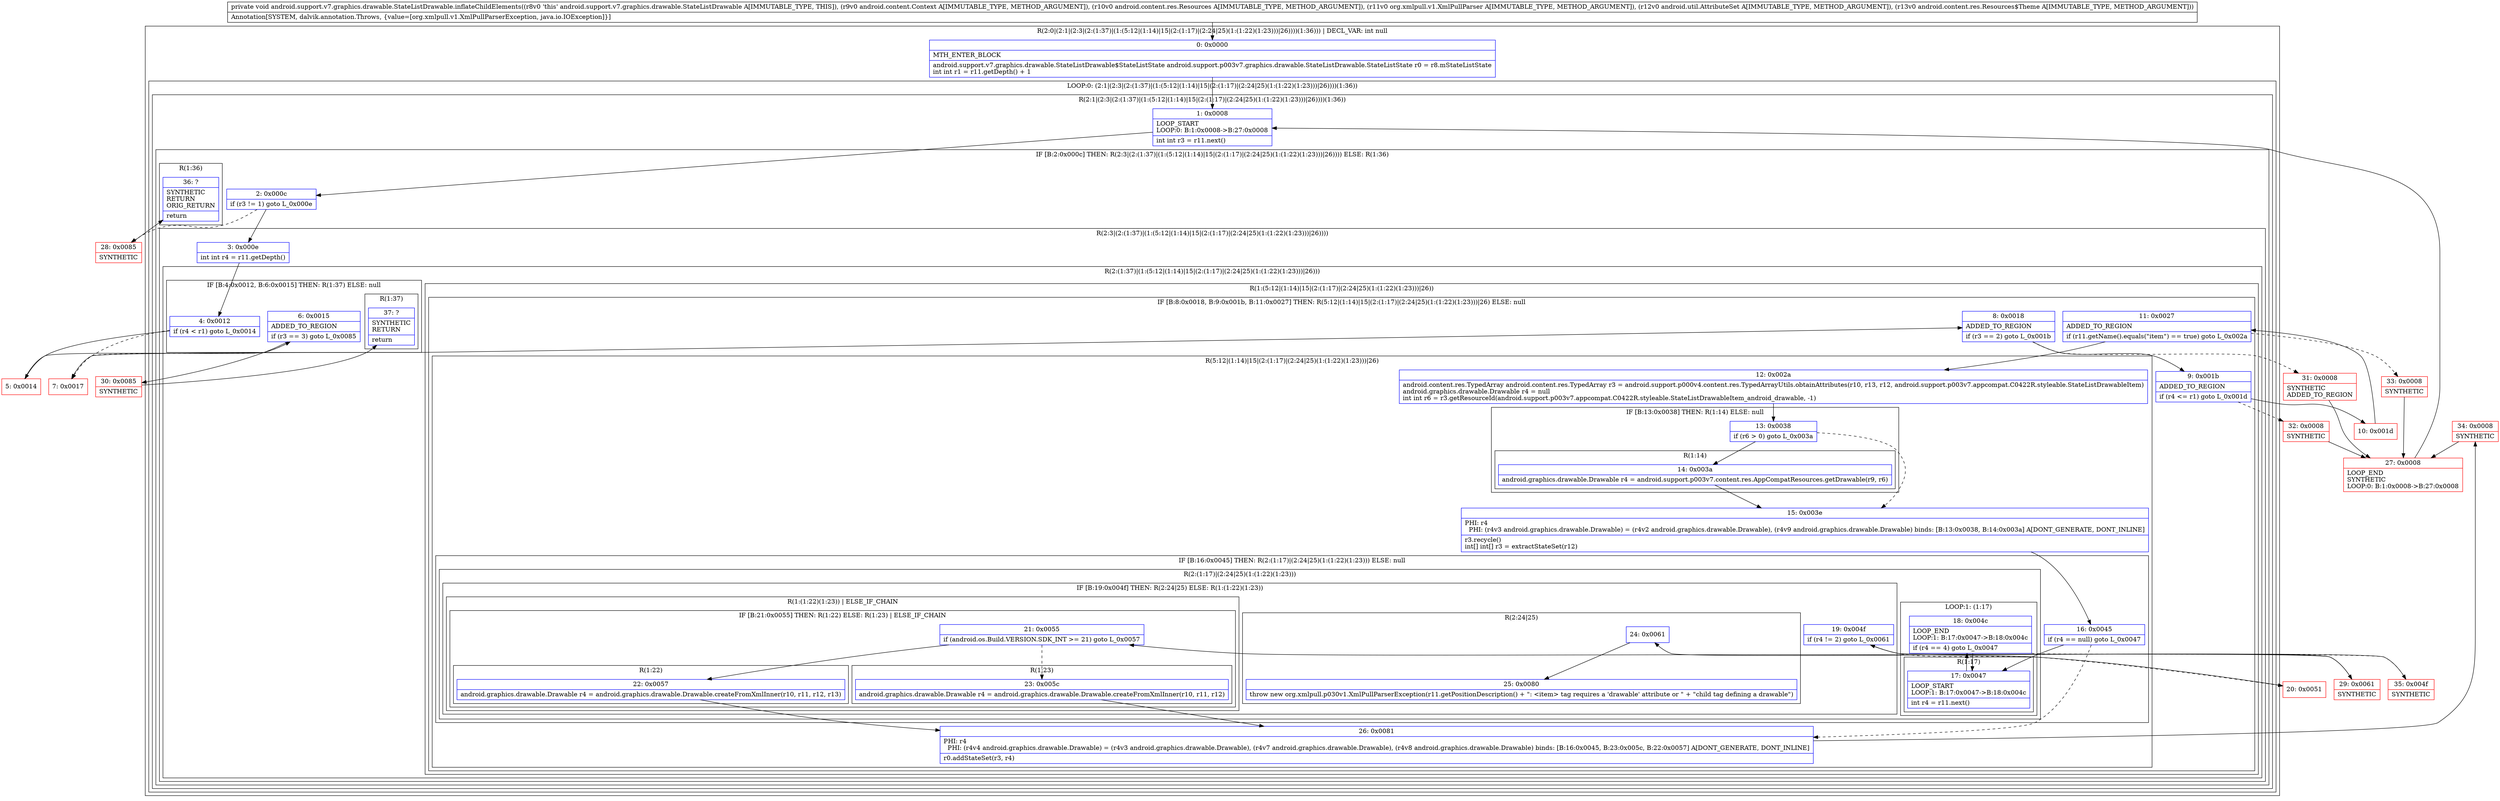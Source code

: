 digraph "CFG forandroid.support.v7.graphics.drawable.StateListDrawable.inflateChildElements(Landroid\/content\/Context;Landroid\/content\/res\/Resources;Lorg\/xmlpull\/v1\/XmlPullParser;Landroid\/util\/AttributeSet;Landroid\/content\/res\/Resources$Theme;)V" {
subgraph cluster_Region_63865902 {
label = "R(2:0|(2:1|(2:3|(2:(1:37)|(1:(5:12|(1:14)|15|(2:(1:17)|(2:24|25)(1:(1:22)(1:23)))|26))))(1:36))) | DECL_VAR: int null\l";
node [shape=record,color=blue];
Node_0 [shape=record,label="{0\:\ 0x0000|MTH_ENTER_BLOCK\l|android.support.v7.graphics.drawable.StateListDrawable$StateListState android.support.p003v7.graphics.drawable.StateListDrawable.StateListState r0 = r8.mStateListState\lint int r1 = r11.getDepth() + 1\l}"];
subgraph cluster_LoopRegion_339289934 {
label = "LOOP:0: (2:1|(2:3|(2:(1:37)|(1:(5:12|(1:14)|15|(2:(1:17)|(2:24|25)(1:(1:22)(1:23)))|26))))(1:36))";
node [shape=record,color=blue];
subgraph cluster_Region_289064961 {
label = "R(2:1|(2:3|(2:(1:37)|(1:(5:12|(1:14)|15|(2:(1:17)|(2:24|25)(1:(1:22)(1:23)))|26))))(1:36))";
node [shape=record,color=blue];
Node_1 [shape=record,label="{1\:\ 0x0008|LOOP_START\lLOOP:0: B:1:0x0008\-\>B:27:0x0008\l|int int r3 = r11.next()\l}"];
subgraph cluster_IfRegion_1531021574 {
label = "IF [B:2:0x000c] THEN: R(2:3|(2:(1:37)|(1:(5:12|(1:14)|15|(2:(1:17)|(2:24|25)(1:(1:22)(1:23)))|26)))) ELSE: R(1:36)";
node [shape=record,color=blue];
Node_2 [shape=record,label="{2\:\ 0x000c|if (r3 != 1) goto L_0x000e\l}"];
subgraph cluster_Region_1354824990 {
label = "R(2:3|(2:(1:37)|(1:(5:12|(1:14)|15|(2:(1:17)|(2:24|25)(1:(1:22)(1:23)))|26))))";
node [shape=record,color=blue];
Node_3 [shape=record,label="{3\:\ 0x000e|int int r4 = r11.getDepth()\l}"];
subgraph cluster_Region_1959366027 {
label = "R(2:(1:37)|(1:(5:12|(1:14)|15|(2:(1:17)|(2:24|25)(1:(1:22)(1:23)))|26)))";
node [shape=record,color=blue];
subgraph cluster_IfRegion_434265349 {
label = "IF [B:4:0x0012, B:6:0x0015] THEN: R(1:37) ELSE: null";
node [shape=record,color=blue];
Node_4 [shape=record,label="{4\:\ 0x0012|if (r4 \< r1) goto L_0x0014\l}"];
Node_6 [shape=record,label="{6\:\ 0x0015|ADDED_TO_REGION\l|if (r3 == 3) goto L_0x0085\l}"];
subgraph cluster_Region_130611263 {
label = "R(1:37)";
node [shape=record,color=blue];
Node_37 [shape=record,label="{37\:\ ?|SYNTHETIC\lRETURN\l|return\l}"];
}
}
subgraph cluster_Region_242388004 {
label = "R(1:(5:12|(1:14)|15|(2:(1:17)|(2:24|25)(1:(1:22)(1:23)))|26))";
node [shape=record,color=blue];
subgraph cluster_IfRegion_1713557279 {
label = "IF [B:8:0x0018, B:9:0x001b, B:11:0x0027] THEN: R(5:12|(1:14)|15|(2:(1:17)|(2:24|25)(1:(1:22)(1:23)))|26) ELSE: null";
node [shape=record,color=blue];
Node_8 [shape=record,label="{8\:\ 0x0018|ADDED_TO_REGION\l|if (r3 == 2) goto L_0x001b\l}"];
Node_9 [shape=record,label="{9\:\ 0x001b|ADDED_TO_REGION\l|if (r4 \<= r1) goto L_0x001d\l}"];
Node_11 [shape=record,label="{11\:\ 0x0027|ADDED_TO_REGION\l|if (r11.getName().equals(\"item\") == true) goto L_0x002a\l}"];
subgraph cluster_Region_1428415058 {
label = "R(5:12|(1:14)|15|(2:(1:17)|(2:24|25)(1:(1:22)(1:23)))|26)";
node [shape=record,color=blue];
Node_12 [shape=record,label="{12\:\ 0x002a|android.content.res.TypedArray android.content.res.TypedArray r3 = android.support.p000v4.content.res.TypedArrayUtils.obtainAttributes(r10, r13, r12, android.support.p003v7.appcompat.C0422R.styleable.StateListDrawableItem)\landroid.graphics.drawable.Drawable r4 = null\lint int r6 = r3.getResourceId(android.support.p003v7.appcompat.C0422R.styleable.StateListDrawableItem_android_drawable, \-1)\l}"];
subgraph cluster_IfRegion_322528927 {
label = "IF [B:13:0x0038] THEN: R(1:14) ELSE: null";
node [shape=record,color=blue];
Node_13 [shape=record,label="{13\:\ 0x0038|if (r6 \> 0) goto L_0x003a\l}"];
subgraph cluster_Region_814323879 {
label = "R(1:14)";
node [shape=record,color=blue];
Node_14 [shape=record,label="{14\:\ 0x003a|android.graphics.drawable.Drawable r4 = android.support.p003v7.content.res.AppCompatResources.getDrawable(r9, r6)\l}"];
}
}
Node_15 [shape=record,label="{15\:\ 0x003e|PHI: r4 \l  PHI: (r4v3 android.graphics.drawable.Drawable) = (r4v2 android.graphics.drawable.Drawable), (r4v9 android.graphics.drawable.Drawable) binds: [B:13:0x0038, B:14:0x003a] A[DONT_GENERATE, DONT_INLINE]\l|r3.recycle()\lint[] int[] r3 = extractStateSet(r12)\l}"];
subgraph cluster_IfRegion_1735830437 {
label = "IF [B:16:0x0045] THEN: R(2:(1:17)|(2:24|25)(1:(1:22)(1:23))) ELSE: null";
node [shape=record,color=blue];
Node_16 [shape=record,label="{16\:\ 0x0045|if (r4 == null) goto L_0x0047\l}"];
subgraph cluster_Region_1403832819 {
label = "R(2:(1:17)|(2:24|25)(1:(1:22)(1:23)))";
node [shape=record,color=blue];
subgraph cluster_LoopRegion_833082779 {
label = "LOOP:1: (1:17)";
node [shape=record,color=blue];
Node_18 [shape=record,label="{18\:\ 0x004c|LOOP_END\lLOOP:1: B:17:0x0047\-\>B:18:0x004c\l|if (r4 == 4) goto L_0x0047\l}"];
subgraph cluster_Region_1293365310 {
label = "R(1:17)";
node [shape=record,color=blue];
Node_17 [shape=record,label="{17\:\ 0x0047|LOOP_START\lLOOP:1: B:17:0x0047\-\>B:18:0x004c\l|int r4 = r11.next()\l}"];
}
}
subgraph cluster_IfRegion_1667132297 {
label = "IF [B:19:0x004f] THEN: R(2:24|25) ELSE: R(1:(1:22)(1:23))";
node [shape=record,color=blue];
Node_19 [shape=record,label="{19\:\ 0x004f|if (r4 != 2) goto L_0x0061\l}"];
subgraph cluster_Region_1806808024 {
label = "R(2:24|25)";
node [shape=record,color=blue];
Node_24 [shape=record,label="{24\:\ 0x0061}"];
Node_25 [shape=record,label="{25\:\ 0x0080|throw new org.xmlpull.p030v1.XmlPullParserException(r11.getPositionDescription() + \": \<item\> tag requires a 'drawable' attribute or \" + \"child tag defining a drawable\")\l}"];
}
subgraph cluster_Region_729327505 {
label = "R(1:(1:22)(1:23)) | ELSE_IF_CHAIN\l";
node [shape=record,color=blue];
subgraph cluster_IfRegion_829496694 {
label = "IF [B:21:0x0055] THEN: R(1:22) ELSE: R(1:23) | ELSE_IF_CHAIN\l";
node [shape=record,color=blue];
Node_21 [shape=record,label="{21\:\ 0x0055|if (android.os.Build.VERSION.SDK_INT \>= 21) goto L_0x0057\l}"];
subgraph cluster_Region_1742157026 {
label = "R(1:22)";
node [shape=record,color=blue];
Node_22 [shape=record,label="{22\:\ 0x0057|android.graphics.drawable.Drawable r4 = android.graphics.drawable.Drawable.createFromXmlInner(r10, r11, r12, r13)\l}"];
}
subgraph cluster_Region_543853102 {
label = "R(1:23)";
node [shape=record,color=blue];
Node_23 [shape=record,label="{23\:\ 0x005c|android.graphics.drawable.Drawable r4 = android.graphics.drawable.Drawable.createFromXmlInner(r10, r11, r12)\l}"];
}
}
}
}
}
}
Node_26 [shape=record,label="{26\:\ 0x0081|PHI: r4 \l  PHI: (r4v4 android.graphics.drawable.Drawable) = (r4v3 android.graphics.drawable.Drawable), (r4v7 android.graphics.drawable.Drawable), (r4v8 android.graphics.drawable.Drawable) binds: [B:16:0x0045, B:23:0x005c, B:22:0x0057] A[DONT_GENERATE, DONT_INLINE]\l|r0.addStateSet(r3, r4)\l}"];
}
}
}
}
}
subgraph cluster_Region_78096890 {
label = "R(1:36)";
node [shape=record,color=blue];
Node_36 [shape=record,label="{36\:\ ?|SYNTHETIC\lRETURN\lORIG_RETURN\l|return\l}"];
}
}
}
}
}
Node_5 [shape=record,color=red,label="{5\:\ 0x0014}"];
Node_7 [shape=record,color=red,label="{7\:\ 0x0017}"];
Node_10 [shape=record,color=red,label="{10\:\ 0x001d}"];
Node_20 [shape=record,color=red,label="{20\:\ 0x0051}"];
Node_27 [shape=record,color=red,label="{27\:\ 0x0008|LOOP_END\lSYNTHETIC\lLOOP:0: B:1:0x0008\-\>B:27:0x0008\l}"];
Node_28 [shape=record,color=red,label="{28\:\ 0x0085|SYNTHETIC\l}"];
Node_29 [shape=record,color=red,label="{29\:\ 0x0061|SYNTHETIC\l}"];
Node_30 [shape=record,color=red,label="{30\:\ 0x0085|SYNTHETIC\l}"];
Node_31 [shape=record,color=red,label="{31\:\ 0x0008|SYNTHETIC\lADDED_TO_REGION\l}"];
Node_32 [shape=record,color=red,label="{32\:\ 0x0008|SYNTHETIC\l}"];
Node_33 [shape=record,color=red,label="{33\:\ 0x0008|SYNTHETIC\l}"];
Node_34 [shape=record,color=red,label="{34\:\ 0x0008|SYNTHETIC\l}"];
Node_35 [shape=record,color=red,label="{35\:\ 0x004f|SYNTHETIC\l}"];
MethodNode[shape=record,label="{private void android.support.v7.graphics.drawable.StateListDrawable.inflateChildElements((r8v0 'this' android.support.v7.graphics.drawable.StateListDrawable A[IMMUTABLE_TYPE, THIS]), (r9v0 android.content.Context A[IMMUTABLE_TYPE, METHOD_ARGUMENT]), (r10v0 android.content.res.Resources A[IMMUTABLE_TYPE, METHOD_ARGUMENT]), (r11v0 org.xmlpull.v1.XmlPullParser A[IMMUTABLE_TYPE, METHOD_ARGUMENT]), (r12v0 android.util.AttributeSet A[IMMUTABLE_TYPE, METHOD_ARGUMENT]), (r13v0 android.content.res.Resources$Theme A[IMMUTABLE_TYPE, METHOD_ARGUMENT]))  | Annotation[SYSTEM, dalvik.annotation.Throws, \{value=[org.xmlpull.v1.XmlPullParserException, java.io.IOException]\}]\l}"];
MethodNode -> Node_0;
Node_0 -> Node_1;
Node_1 -> Node_2;
Node_2 -> Node_3;
Node_2 -> Node_28[style=dashed];
Node_3 -> Node_4;
Node_4 -> Node_5;
Node_4 -> Node_7[style=dashed];
Node_6 -> Node_7[style=dashed];
Node_6 -> Node_30;
Node_8 -> Node_9;
Node_8 -> Node_31[style=dashed];
Node_9 -> Node_10;
Node_9 -> Node_32[style=dashed];
Node_11 -> Node_12;
Node_11 -> Node_33[style=dashed];
Node_12 -> Node_13;
Node_13 -> Node_14;
Node_13 -> Node_15[style=dashed];
Node_14 -> Node_15;
Node_15 -> Node_16;
Node_16 -> Node_17;
Node_16 -> Node_26[style=dashed];
Node_18 -> Node_17;
Node_18 -> Node_35[style=dashed];
Node_17 -> Node_18;
Node_19 -> Node_20[style=dashed];
Node_19 -> Node_29;
Node_24 -> Node_25;
Node_21 -> Node_22;
Node_21 -> Node_23[style=dashed];
Node_22 -> Node_26;
Node_23 -> Node_26;
Node_26 -> Node_34;
Node_5 -> Node_6;
Node_7 -> Node_8;
Node_10 -> Node_11;
Node_20 -> Node_21;
Node_27 -> Node_1;
Node_28 -> Node_36;
Node_29 -> Node_24;
Node_30 -> Node_37;
Node_31 -> Node_27;
Node_32 -> Node_27;
Node_33 -> Node_27;
Node_34 -> Node_27;
Node_35 -> Node_19;
}

